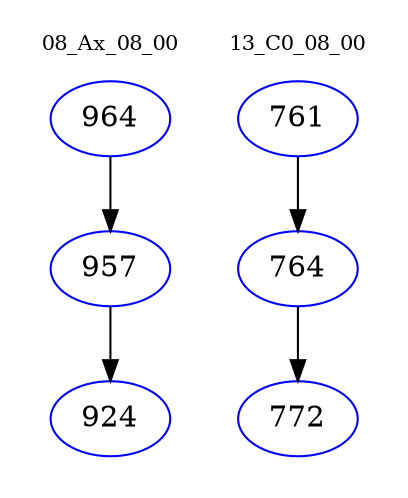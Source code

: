 digraph{
subgraph cluster_0 {
color = white
label = "08_Ax_08_00";
fontsize=10;
T0_964 [label="964", color="blue"]
T0_964 -> T0_957 [color="black"]
T0_957 [label="957", color="blue"]
T0_957 -> T0_924 [color="black"]
T0_924 [label="924", color="blue"]
}
subgraph cluster_1 {
color = white
label = "13_C0_08_00";
fontsize=10;
T1_761 [label="761", color="blue"]
T1_761 -> T1_764 [color="black"]
T1_764 [label="764", color="blue"]
T1_764 -> T1_772 [color="black"]
T1_772 [label="772", color="blue"]
}
}
